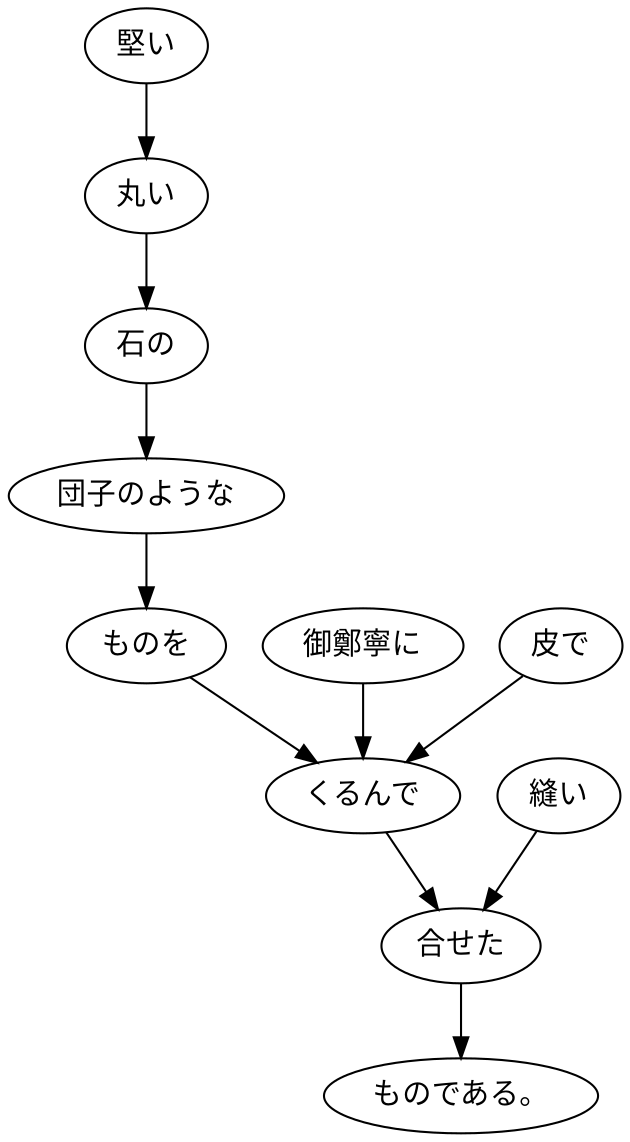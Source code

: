 digraph graph5052 {
	node0 [label="堅い"];
	node1 [label="丸い"];
	node2 [label="石の"];
	node3 [label="団子のような"];
	node4 [label="ものを"];
	node5 [label="御鄭寧に"];
	node6 [label="皮で"];
	node7 [label="くるんで"];
	node8 [label="縫い"];
	node9 [label="合せた"];
	node10 [label="ものである。"];
	node0 -> node1;
	node1 -> node2;
	node2 -> node3;
	node3 -> node4;
	node4 -> node7;
	node5 -> node7;
	node6 -> node7;
	node7 -> node9;
	node8 -> node9;
	node9 -> node10;
}
